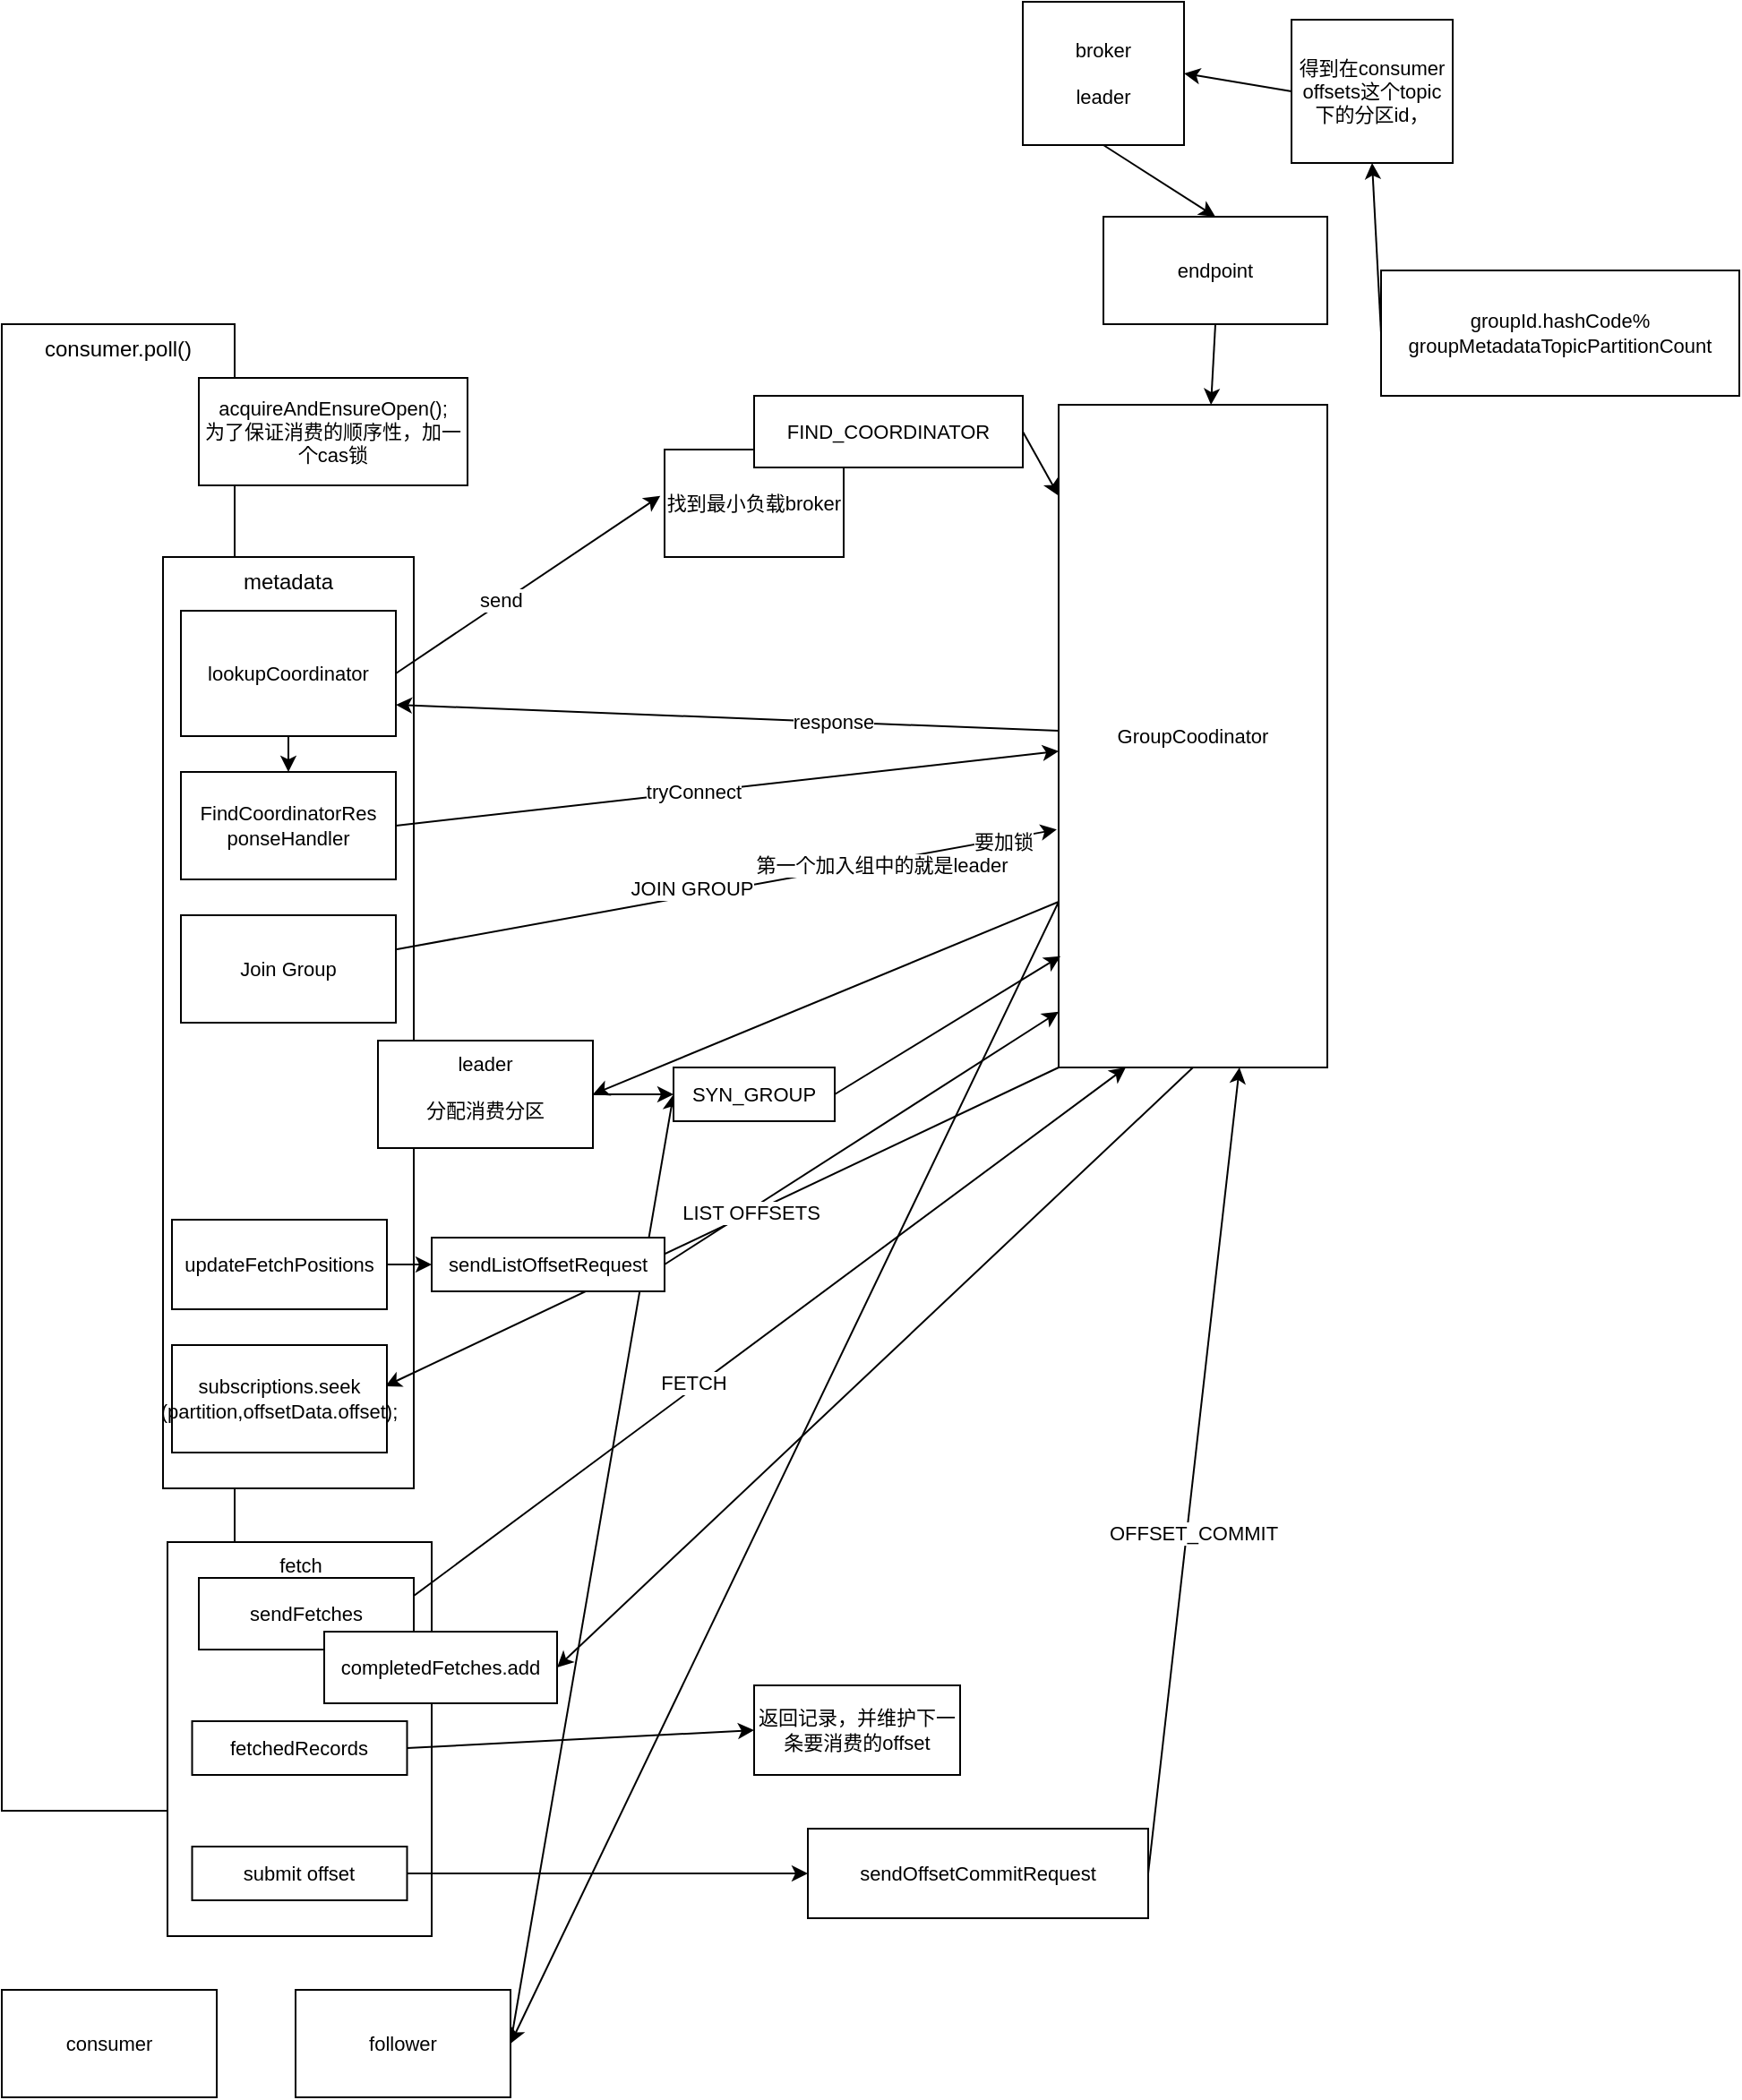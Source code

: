 <mxfile version="20.5.0" type="github">
  <diagram id="5VebHm9bn1DvfAVmsGHe" name="第 1 页">
    <mxGraphModel dx="1616" dy="896" grid="1" gridSize="10" guides="1" tooltips="1" connect="1" arrows="1" fold="1" page="1" pageScale="1" pageWidth="827" pageHeight="1169" math="0" shadow="0">
      <root>
        <mxCell id="0" />
        <mxCell id="1" parent="0" />
        <mxCell id="tpwx3SOw6HQHS5hW4aOe-1" value="consumer.poll()" style="rounded=0;whiteSpace=wrap;html=1;horizontal=1;verticalAlign=top;" parent="1" vertex="1">
          <mxGeometry x="130" y="310" width="130" height="830" as="geometry" />
        </mxCell>
        <mxCell id="tpwx3SOw6HQHS5hW4aOe-2" value="metadata&lt;br&gt;&lt;br&gt;&lt;br&gt;" style="rounded=0;whiteSpace=wrap;html=1;verticalAlign=top;" parent="1" vertex="1">
          <mxGeometry x="220" y="440" width="140" height="520" as="geometry" />
        </mxCell>
        <mxCell id="tpwx3SOw6HQHS5hW4aOe-4" value="&lt;span style=&quot;font-size: 11px;&quot;&gt;acquireAndEnsureOpen();&lt;br&gt;为了保证消费的顺序性，加一个cas锁&lt;br&gt;&lt;/span&gt;" style="rounded=0;whiteSpace=wrap;html=1;fontFamily=Helvetica;fontSize=11;" parent="1" vertex="1">
          <mxGeometry x="240" y="340" width="150" height="60" as="geometry" />
        </mxCell>
        <mxCell id="tpwx3SOw6HQHS5hW4aOe-7" style="rounded=0;orthogonalLoop=1;jettySize=auto;html=1;exitX=1;exitY=0.5;exitDx=0;exitDy=0;fontFamily=Helvetica;fontSize=11;horizontal=1;entryX=-0.024;entryY=0.431;entryDx=0;entryDy=0;entryPerimeter=0;" parent="1" source="tpwx3SOw6HQHS5hW4aOe-5" target="tpwx3SOw6HQHS5hW4aOe-6" edge="1">
          <mxGeometry relative="1" as="geometry">
            <mxPoint x="360" y="496.36" as="sourcePoint" />
            <mxPoint x="530" y="449.996" as="targetPoint" />
          </mxGeometry>
        </mxCell>
        <mxCell id="tpwx3SOw6HQHS5hW4aOe-8" value="send&amp;nbsp;" style="edgeLabel;html=1;align=center;verticalAlign=middle;resizable=0;points=[];fontSize=11;fontFamily=Helvetica;" parent="tpwx3SOw6HQHS5hW4aOe-7" vertex="1" connectable="0">
          <mxGeometry x="-0.184" y="1" relative="1" as="geometry">
            <mxPoint as="offset" />
          </mxGeometry>
        </mxCell>
        <mxCell id="tpwx3SOw6HQHS5hW4aOe-33" style="edgeStyle=none;rounded=0;orthogonalLoop=1;jettySize=auto;html=1;exitX=0.5;exitY=1;exitDx=0;exitDy=0;entryX=0.5;entryY=0;entryDx=0;entryDy=0;fontFamily=Helvetica;fontSize=11;" parent="1" source="tpwx3SOw6HQHS5hW4aOe-5" target="tpwx3SOw6HQHS5hW4aOe-29" edge="1">
          <mxGeometry relative="1" as="geometry" />
        </mxCell>
        <mxCell id="tpwx3SOw6HQHS5hW4aOe-5" value="&lt;span style=&quot;font-size: 11px;&quot;&gt;lookupCoordinator&lt;/span&gt;" style="rounded=0;whiteSpace=wrap;html=1;fontFamily=Helvetica;fontSize=11;" parent="1" vertex="1">
          <mxGeometry x="230" y="470" width="120" height="70" as="geometry" />
        </mxCell>
        <mxCell id="tpwx3SOw6HQHS5hW4aOe-6" value="找到最小负载broker" style="rounded=0;whiteSpace=wrap;html=1;fontFamily=Helvetica;fontSize=11;" parent="1" vertex="1">
          <mxGeometry x="500" y="380" width="100" height="60" as="geometry" />
        </mxCell>
        <mxCell id="tpwx3SOw6HQHS5hW4aOe-14" style="edgeStyle=none;rounded=0;orthogonalLoop=1;jettySize=auto;html=1;exitX=1;exitY=0.5;exitDx=0;exitDy=0;fontFamily=Helvetica;fontSize=11;" parent="1" source="tpwx3SOw6HQHS5hW4aOe-12" target="tpwx3SOw6HQHS5hW4aOe-17" edge="1">
          <mxGeometry relative="1" as="geometry" />
        </mxCell>
        <mxCell id="tpwx3SOw6HQHS5hW4aOe-12" value="FIND_COORDINATOR" style="rounded=0;whiteSpace=wrap;html=1;fontFamily=Helvetica;fontSize=11;" parent="1" vertex="1">
          <mxGeometry x="550" y="350" width="150" height="40" as="geometry" />
        </mxCell>
        <mxCell id="tpwx3SOw6HQHS5hW4aOe-26" style="edgeStyle=none;rounded=0;orthogonalLoop=1;jettySize=auto;html=1;exitX=0;exitY=0.5;exitDx=0;exitDy=0;entryX=0.5;entryY=1;entryDx=0;entryDy=0;fontFamily=Helvetica;fontSize=11;" parent="1" source="tpwx3SOw6HQHS5hW4aOe-13" target="tpwx3SOw6HQHS5hW4aOe-19" edge="1">
          <mxGeometry relative="1" as="geometry" />
        </mxCell>
        <mxCell id="tpwx3SOw6HQHS5hW4aOe-13" value="groupId.hashCode%&lt;br&gt;groupMetadataTopicPartitionCount" style="rounded=0;whiteSpace=wrap;html=1;fontFamily=Helvetica;fontSize=11;" parent="1" vertex="1">
          <mxGeometry x="900" y="280" width="200" height="70" as="geometry" />
        </mxCell>
        <mxCell id="tpwx3SOw6HQHS5hW4aOe-27" style="edgeStyle=none;rounded=0;orthogonalLoop=1;jettySize=auto;html=1;entryX=1;entryY=0.75;entryDx=0;entryDy=0;fontFamily=Helvetica;fontSize=11;" parent="1" source="tpwx3SOw6HQHS5hW4aOe-17" target="tpwx3SOw6HQHS5hW4aOe-5" edge="1">
          <mxGeometry relative="1" as="geometry" />
        </mxCell>
        <mxCell id="tpwx3SOw6HQHS5hW4aOe-28" value="response" style="edgeLabel;html=1;align=center;verticalAlign=middle;resizable=0;points=[];fontSize=11;fontFamily=Helvetica;" parent="tpwx3SOw6HQHS5hW4aOe-27" vertex="1" connectable="0">
          <mxGeometry x="-0.316" relative="1" as="geometry">
            <mxPoint as="offset" />
          </mxGeometry>
        </mxCell>
        <mxCell id="tpwx3SOw6HQHS5hW4aOe-48" style="edgeStyle=none;rounded=0;orthogonalLoop=1;jettySize=auto;html=1;exitX=0;exitY=0.75;exitDx=0;exitDy=0;entryX=1;entryY=0.5;entryDx=0;entryDy=0;fontFamily=Helvetica;fontSize=11;" parent="1" source="tpwx3SOw6HQHS5hW4aOe-17" target="tpwx3SOw6HQHS5hW4aOe-44" edge="1">
          <mxGeometry relative="1" as="geometry" />
        </mxCell>
        <mxCell id="tpwx3SOw6HQHS5hW4aOe-49" style="edgeStyle=none;rounded=0;orthogonalLoop=1;jettySize=auto;html=1;exitX=0;exitY=0.75;exitDx=0;exitDy=0;entryX=1;entryY=0.5;entryDx=0;entryDy=0;fontFamily=Helvetica;fontSize=11;" parent="1" source="tpwx3SOw6HQHS5hW4aOe-17" target="tpwx3SOw6HQHS5hW4aOe-45" edge="1">
          <mxGeometry relative="1" as="geometry" />
        </mxCell>
        <mxCell id="tpwx3SOw6HQHS5hW4aOe-59" style="edgeStyle=none;rounded=0;orthogonalLoop=1;jettySize=auto;html=1;exitX=0;exitY=1;exitDx=0;exitDy=0;entryX=0.992;entryY=0.383;entryDx=0;entryDy=0;entryPerimeter=0;fontFamily=Helvetica;fontSize=11;" parent="1" source="tpwx3SOw6HQHS5hW4aOe-17" target="tpwx3SOw6HQHS5hW4aOe-60" edge="1">
          <mxGeometry relative="1" as="geometry" />
        </mxCell>
        <mxCell id="tpwx3SOw6HQHS5hW4aOe-17" value="&lt;span style=&quot;font-size: 11px;&quot;&gt;GroupCoodinator&lt;/span&gt;" style="rounded=0;whiteSpace=wrap;html=1;fontFamily=Helvetica;fontSize=11;" parent="1" vertex="1">
          <mxGeometry x="720" y="355" width="150" height="370" as="geometry" />
        </mxCell>
        <mxCell id="tpwx3SOw6HQHS5hW4aOe-22" style="edgeStyle=none;rounded=0;orthogonalLoop=1;jettySize=auto;html=1;exitX=0;exitY=0.5;exitDx=0;exitDy=0;entryX=1;entryY=0.5;entryDx=0;entryDy=0;fontFamily=Helvetica;fontSize=11;" parent="1" source="tpwx3SOw6HQHS5hW4aOe-19" target="tpwx3SOw6HQHS5hW4aOe-21" edge="1">
          <mxGeometry relative="1" as="geometry" />
        </mxCell>
        <mxCell id="tpwx3SOw6HQHS5hW4aOe-19" value="得到在consumer offsets这个topic下的分区id，" style="rounded=0;whiteSpace=wrap;html=1;fontFamily=Helvetica;fontSize=11;" parent="1" vertex="1">
          <mxGeometry x="850" y="140" width="90" height="80" as="geometry" />
        </mxCell>
        <mxCell id="tpwx3SOw6HQHS5hW4aOe-24" style="edgeStyle=none;rounded=0;orthogonalLoop=1;jettySize=auto;html=1;exitX=0.5;exitY=1;exitDx=0;exitDy=0;entryX=0.5;entryY=0;entryDx=0;entryDy=0;fontFamily=Helvetica;fontSize=11;" parent="1" source="tpwx3SOw6HQHS5hW4aOe-21" target="tpwx3SOw6HQHS5hW4aOe-23" edge="1">
          <mxGeometry relative="1" as="geometry" />
        </mxCell>
        <mxCell id="tpwx3SOw6HQHS5hW4aOe-21" value="broker&lt;br&gt;&lt;br&gt;leader" style="rounded=0;whiteSpace=wrap;html=1;fontFamily=Helvetica;fontSize=11;" parent="1" vertex="1">
          <mxGeometry x="700" y="130" width="90" height="80" as="geometry" />
        </mxCell>
        <mxCell id="tpwx3SOw6HQHS5hW4aOe-25" style="edgeStyle=none;rounded=0;orthogonalLoop=1;jettySize=auto;html=1;exitX=0.5;exitY=1;exitDx=0;exitDy=0;fontFamily=Helvetica;fontSize=11;" parent="1" source="tpwx3SOw6HQHS5hW4aOe-23" target="tpwx3SOw6HQHS5hW4aOe-17" edge="1">
          <mxGeometry relative="1" as="geometry" />
        </mxCell>
        <mxCell id="tpwx3SOw6HQHS5hW4aOe-23" value="endpoint" style="rounded=0;whiteSpace=wrap;html=1;fontFamily=Helvetica;fontSize=11;" parent="1" vertex="1">
          <mxGeometry x="745" y="250" width="125" height="60" as="geometry" />
        </mxCell>
        <mxCell id="tpwx3SOw6HQHS5hW4aOe-34" style="edgeStyle=none;rounded=0;orthogonalLoop=1;jettySize=auto;html=1;exitX=1;exitY=0.5;exitDx=0;exitDy=0;fontFamily=Helvetica;fontSize=11;" parent="1" source="tpwx3SOw6HQHS5hW4aOe-29" target="tpwx3SOw6HQHS5hW4aOe-17" edge="1">
          <mxGeometry relative="1" as="geometry" />
        </mxCell>
        <mxCell id="tpwx3SOw6HQHS5hW4aOe-35" value="tryConnect" style="edgeLabel;html=1;align=center;verticalAlign=middle;resizable=0;points=[];fontSize=11;fontFamily=Helvetica;" parent="tpwx3SOw6HQHS5hW4aOe-34" vertex="1" connectable="0">
          <mxGeometry x="-0.105" y="1" relative="1" as="geometry">
            <mxPoint as="offset" />
          </mxGeometry>
        </mxCell>
        <mxCell id="tpwx3SOw6HQHS5hW4aOe-29" value="&lt;div&gt;&lt;span style=&quot;font-size: 11px;&quot;&gt;FindCoordinatorRes&lt;/span&gt;&lt;/div&gt;&lt;div&gt;&lt;span style=&quot;font-size: 11px;&quot;&gt;ponseHandler&lt;/span&gt;&lt;/div&gt;" style="rounded=0;whiteSpace=wrap;html=1;fontFamily=Helvetica;fontSize=11;" parent="1" vertex="1">
          <mxGeometry x="230" y="560" width="120" height="60" as="geometry" />
        </mxCell>
        <mxCell id="tpwx3SOw6HQHS5hW4aOe-37" style="edgeStyle=none;rounded=0;orthogonalLoop=1;jettySize=auto;html=1;entryX=-0.007;entryY=0.641;entryDx=0;entryDy=0;fontFamily=Helvetica;fontSize=11;entryPerimeter=0;" parent="1" source="tpwx3SOw6HQHS5hW4aOe-36" target="tpwx3SOw6HQHS5hW4aOe-17" edge="1">
          <mxGeometry relative="1" as="geometry" />
        </mxCell>
        <mxCell id="tpwx3SOw6HQHS5hW4aOe-38" value="JOIN GROUP" style="edgeLabel;html=1;align=center;verticalAlign=middle;resizable=0;points=[];fontSize=11;fontFamily=Helvetica;" parent="tpwx3SOw6HQHS5hW4aOe-37" vertex="1" connectable="0">
          <mxGeometry x="-0.104" y="4" relative="1" as="geometry">
            <mxPoint as="offset" />
          </mxGeometry>
        </mxCell>
        <mxCell id="tpwx3SOw6HQHS5hW4aOe-39" value="第一个加入组中的就是leader" style="edgeLabel;html=1;align=center;verticalAlign=middle;resizable=0;points=[];fontSize=11;fontFamily=Helvetica;" parent="tpwx3SOw6HQHS5hW4aOe-37" vertex="1" connectable="0">
          <mxGeometry x="0.468" y="-2" relative="1" as="geometry">
            <mxPoint as="offset" />
          </mxGeometry>
        </mxCell>
        <mxCell id="tpwx3SOw6HQHS5hW4aOe-78" value="要加锁" style="edgeLabel;html=1;align=center;verticalAlign=middle;resizable=0;points=[];fontSize=11;fontFamily=Helvetica;" parent="tpwx3SOw6HQHS5hW4aOe-37" vertex="1" connectable="0">
          <mxGeometry x="0.834" y="-1" relative="1" as="geometry">
            <mxPoint as="offset" />
          </mxGeometry>
        </mxCell>
        <mxCell id="tpwx3SOw6HQHS5hW4aOe-36" value="&lt;div&gt;Join Group&lt;/div&gt;" style="rounded=0;whiteSpace=wrap;html=1;fontFamily=Helvetica;fontSize=11;" parent="1" vertex="1">
          <mxGeometry x="230" y="640" width="120" height="60" as="geometry" />
        </mxCell>
        <mxCell id="tpwx3SOw6HQHS5hW4aOe-51" style="edgeStyle=none;rounded=0;orthogonalLoop=1;jettySize=auto;html=1;exitX=1;exitY=0.5;exitDx=0;exitDy=0;entryX=0;entryY=0.5;entryDx=0;entryDy=0;fontFamily=Helvetica;fontSize=11;" parent="1" source="tpwx3SOw6HQHS5hW4aOe-44" target="tpwx3SOw6HQHS5hW4aOe-50" edge="1">
          <mxGeometry relative="1" as="geometry" />
        </mxCell>
        <mxCell id="tpwx3SOw6HQHS5hW4aOe-44" value="leader&lt;br&gt;&lt;br&gt;分配消费分区" style="rounded=0;whiteSpace=wrap;html=1;fontFamily=Helvetica;fontSize=11;verticalAlign=top;" parent="1" vertex="1">
          <mxGeometry x="340" y="710" width="120" height="60" as="geometry" />
        </mxCell>
        <mxCell id="tpwx3SOw6HQHS5hW4aOe-52" style="edgeStyle=none;rounded=0;orthogonalLoop=1;jettySize=auto;html=1;exitX=1;exitY=0.5;exitDx=0;exitDy=0;entryX=0;entryY=0.5;entryDx=0;entryDy=0;fontFamily=Helvetica;fontSize=11;" parent="1" source="tpwx3SOw6HQHS5hW4aOe-45" target="tpwx3SOw6HQHS5hW4aOe-50" edge="1">
          <mxGeometry relative="1" as="geometry" />
        </mxCell>
        <mxCell id="tpwx3SOw6HQHS5hW4aOe-45" value="follower" style="rounded=0;whiteSpace=wrap;html=1;fontFamily=Helvetica;fontSize=11;" parent="1" vertex="1">
          <mxGeometry x="294" y="1240" width="120" height="60" as="geometry" />
        </mxCell>
        <mxCell id="tpwx3SOw6HQHS5hW4aOe-47" value="consumer" style="rounded=0;whiteSpace=wrap;html=1;fontFamily=Helvetica;fontSize=11;" parent="1" vertex="1">
          <mxGeometry x="130" y="1240" width="120" height="60" as="geometry" />
        </mxCell>
        <mxCell id="tpwx3SOw6HQHS5hW4aOe-53" style="edgeStyle=none;rounded=0;orthogonalLoop=1;jettySize=auto;html=1;exitX=1;exitY=0.5;exitDx=0;exitDy=0;entryX=0.007;entryY=0.832;entryDx=0;entryDy=0;entryPerimeter=0;fontFamily=Helvetica;fontSize=11;" parent="1" source="tpwx3SOw6HQHS5hW4aOe-50" target="tpwx3SOw6HQHS5hW4aOe-17" edge="1">
          <mxGeometry relative="1" as="geometry" />
        </mxCell>
        <mxCell id="tpwx3SOw6HQHS5hW4aOe-50" value="SYN_GROUP" style="rounded=0;whiteSpace=wrap;html=1;fontFamily=Helvetica;fontSize=11;" parent="1" vertex="1">
          <mxGeometry x="505" y="725" width="90" height="30" as="geometry" />
        </mxCell>
        <mxCell id="tpwx3SOw6HQHS5hW4aOe-56" style="edgeStyle=none;rounded=0;orthogonalLoop=1;jettySize=auto;html=1;exitX=1;exitY=0.5;exitDx=0;exitDy=0;fontFamily=Helvetica;fontSize=11;" parent="1" source="tpwx3SOw6HQHS5hW4aOe-54" target="tpwx3SOw6HQHS5hW4aOe-55" edge="1">
          <mxGeometry relative="1" as="geometry" />
        </mxCell>
        <mxCell id="tpwx3SOw6HQHS5hW4aOe-54" value="updateFetchPositions" style="rounded=0;whiteSpace=wrap;html=1;fontFamily=Helvetica;fontSize=11;" parent="1" vertex="1">
          <mxGeometry x="225" y="810" width="120" height="50" as="geometry" />
        </mxCell>
        <mxCell id="tpwx3SOw6HQHS5hW4aOe-57" style="edgeStyle=none;rounded=0;orthogonalLoop=1;jettySize=auto;html=1;exitX=1;exitY=0.5;exitDx=0;exitDy=0;entryX=0;entryY=0.916;entryDx=0;entryDy=0;entryPerimeter=0;fontFamily=Helvetica;fontSize=11;" parent="1" source="tpwx3SOw6HQHS5hW4aOe-55" target="tpwx3SOw6HQHS5hW4aOe-17" edge="1">
          <mxGeometry relative="1" as="geometry" />
        </mxCell>
        <mxCell id="tpwx3SOw6HQHS5hW4aOe-58" value="LIST OFFSETS" style="edgeLabel;html=1;align=center;verticalAlign=middle;resizable=0;points=[];fontSize=11;fontFamily=Helvetica;" parent="tpwx3SOw6HQHS5hW4aOe-57" vertex="1" connectable="0">
          <mxGeometry x="-0.574" y="-2" relative="1" as="geometry">
            <mxPoint y="-1" as="offset" />
          </mxGeometry>
        </mxCell>
        <mxCell id="tpwx3SOw6HQHS5hW4aOe-55" value="sendListOffsetRequest" style="rounded=0;whiteSpace=wrap;html=1;fontFamily=Helvetica;fontSize=11;" parent="1" vertex="1">
          <mxGeometry x="370" y="820" width="130" height="30" as="geometry" />
        </mxCell>
        <mxCell id="tpwx3SOw6HQHS5hW4aOe-60" value="subscriptions.seek&lt;br&gt;(partition,offsetData.offset);" style="rounded=0;whiteSpace=wrap;html=1;fontFamily=Helvetica;fontSize=11;" parent="1" vertex="1">
          <mxGeometry x="225" y="880" width="120" height="60" as="geometry" />
        </mxCell>
        <mxCell id="tpwx3SOw6HQHS5hW4aOe-61" value="fetch" style="rounded=0;whiteSpace=wrap;html=1;fontFamily=Helvetica;fontSize=11;verticalAlign=top;" parent="1" vertex="1">
          <mxGeometry x="222.5" y="990" width="147.5" height="220" as="geometry" />
        </mxCell>
        <mxCell id="tpwx3SOw6HQHS5hW4aOe-63" value="sendFetches" style="rounded=0;whiteSpace=wrap;html=1;fontFamily=Helvetica;fontSize=11;" parent="1" vertex="1">
          <mxGeometry x="240" y="1010" width="120" height="40" as="geometry" />
        </mxCell>
        <mxCell id="tpwx3SOw6HQHS5hW4aOe-66" value="completedFetches.add" style="rounded=0;whiteSpace=wrap;html=1;fontFamily=Helvetica;fontSize=11;" parent="1" vertex="1">
          <mxGeometry x="310" y="1040" width="130" height="40" as="geometry" />
        </mxCell>
        <mxCell id="tpwx3SOw6HQHS5hW4aOe-67" style="edgeStyle=none;rounded=0;orthogonalLoop=1;jettySize=auto;html=1;exitX=0.5;exitY=1;exitDx=0;exitDy=0;entryX=1;entryY=0.5;entryDx=0;entryDy=0;fontFamily=Helvetica;fontSize=11;" parent="1" source="tpwx3SOw6HQHS5hW4aOe-17" target="tpwx3SOw6HQHS5hW4aOe-66" edge="1">
          <mxGeometry relative="1" as="geometry" />
        </mxCell>
        <mxCell id="tpwx3SOw6HQHS5hW4aOe-64" style="edgeStyle=none;rounded=0;orthogonalLoop=1;jettySize=auto;html=1;entryX=0.25;entryY=1;entryDx=0;entryDy=0;fontFamily=Helvetica;fontSize=11;exitX=1;exitY=0.25;exitDx=0;exitDy=0;" parent="1" source="tpwx3SOw6HQHS5hW4aOe-63" target="tpwx3SOw6HQHS5hW4aOe-17" edge="1">
          <mxGeometry relative="1" as="geometry">
            <mxPoint x="360" y="1030" as="sourcePoint" />
          </mxGeometry>
        </mxCell>
        <mxCell id="tpwx3SOw6HQHS5hW4aOe-65" value="FETCH" style="edgeLabel;html=1;align=center;verticalAlign=middle;resizable=0;points=[];fontSize=11;fontFamily=Helvetica;" parent="tpwx3SOw6HQHS5hW4aOe-64" vertex="1" connectable="0">
          <mxGeometry x="-0.209" y="3" relative="1" as="geometry">
            <mxPoint as="offset" />
          </mxGeometry>
        </mxCell>
        <mxCell id="tpwx3SOw6HQHS5hW4aOe-70" style="edgeStyle=none;rounded=0;orthogonalLoop=1;jettySize=auto;html=1;exitX=1;exitY=0.5;exitDx=0;exitDy=0;entryX=0;entryY=0.5;entryDx=0;entryDy=0;fontFamily=Helvetica;fontSize=11;" parent="1" source="tpwx3SOw6HQHS5hW4aOe-68" target="tpwx3SOw6HQHS5hW4aOe-69" edge="1">
          <mxGeometry relative="1" as="geometry" />
        </mxCell>
        <mxCell id="tpwx3SOw6HQHS5hW4aOe-68" value="fetchedRecords" style="rounded=0;whiteSpace=wrap;html=1;fontFamily=Helvetica;fontSize=11;" parent="1" vertex="1">
          <mxGeometry x="236.25" y="1090" width="120" height="30" as="geometry" />
        </mxCell>
        <mxCell id="tpwx3SOw6HQHS5hW4aOe-69" value="返回记录，并维护下一条要消费的offset" style="rounded=0;whiteSpace=wrap;html=1;fontFamily=Helvetica;fontSize=11;" parent="1" vertex="1">
          <mxGeometry x="550" y="1070" width="115" height="50" as="geometry" />
        </mxCell>
        <mxCell id="tpwx3SOw6HQHS5hW4aOe-75" style="edgeStyle=none;rounded=0;orthogonalLoop=1;jettySize=auto;html=1;exitX=1;exitY=0.5;exitDx=0;exitDy=0;fontFamily=Helvetica;fontSize=11;" parent="1" source="tpwx3SOw6HQHS5hW4aOe-71" target="tpwx3SOw6HQHS5hW4aOe-72" edge="1">
          <mxGeometry relative="1" as="geometry" />
        </mxCell>
        <mxCell id="tpwx3SOw6HQHS5hW4aOe-71" value="submit offset" style="rounded=0;whiteSpace=wrap;html=1;fontFamily=Helvetica;fontSize=11;" parent="1" vertex="1">
          <mxGeometry x="236.25" y="1160" width="120" height="30" as="geometry" />
        </mxCell>
        <mxCell id="tpwx3SOw6HQHS5hW4aOe-76" style="edgeStyle=none;rounded=0;orthogonalLoop=1;jettySize=auto;html=1;exitX=1;exitY=0.5;exitDx=0;exitDy=0;entryX=0.673;entryY=1;entryDx=0;entryDy=0;entryPerimeter=0;fontFamily=Helvetica;fontSize=11;" parent="1" source="tpwx3SOw6HQHS5hW4aOe-72" target="tpwx3SOw6HQHS5hW4aOe-17" edge="1">
          <mxGeometry relative="1" as="geometry" />
        </mxCell>
        <mxCell id="tpwx3SOw6HQHS5hW4aOe-77" value="OFFSET_COMMIT" style="edgeLabel;html=1;align=center;verticalAlign=middle;resizable=0;points=[];fontSize=11;fontFamily=Helvetica;" parent="tpwx3SOw6HQHS5hW4aOe-76" vertex="1" connectable="0">
          <mxGeometry x="-0.154" y="-3" relative="1" as="geometry">
            <mxPoint as="offset" />
          </mxGeometry>
        </mxCell>
        <mxCell id="tpwx3SOw6HQHS5hW4aOe-72" value="sendOffsetCommitRequest" style="rounded=0;whiteSpace=wrap;html=1;fontFamily=Helvetica;fontSize=11;" parent="1" vertex="1">
          <mxGeometry x="580" y="1150" width="190" height="50" as="geometry" />
        </mxCell>
      </root>
    </mxGraphModel>
  </diagram>
</mxfile>
